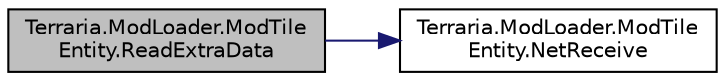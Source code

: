 digraph "Terraria.ModLoader.ModTileEntity.ReadExtraData"
{
 // LATEX_PDF_SIZE
  edge [fontname="Helvetica",fontsize="10",labelfontname="Helvetica",labelfontsize="10"];
  node [fontname="Helvetica",fontsize="10",shape=record];
  rankdir="LR";
  Node1 [label="Terraria.ModLoader.ModTile\lEntity.ReadExtraData",height=0.2,width=0.4,color="black", fillcolor="grey75", style="filled", fontcolor="black",tooltip="Don't use this. It is included only for completion's sake."];
  Node1 -> Node2 [color="midnightblue",fontsize="10",style="solid",fontname="Helvetica"];
  Node2 [label="Terraria.ModLoader.ModTile\lEntity.NetReceive",height=0.2,width=0.4,color="black", fillcolor="white", style="filled",URL="$class_terraria_1_1_mod_loader_1_1_mod_tile_entity.html#af6d2392470589a20f083a9a00372e5e3",tooltip="Receives the data sent in the NetSend hook. Called on MP Client when receiving tile data (!..."];
}
